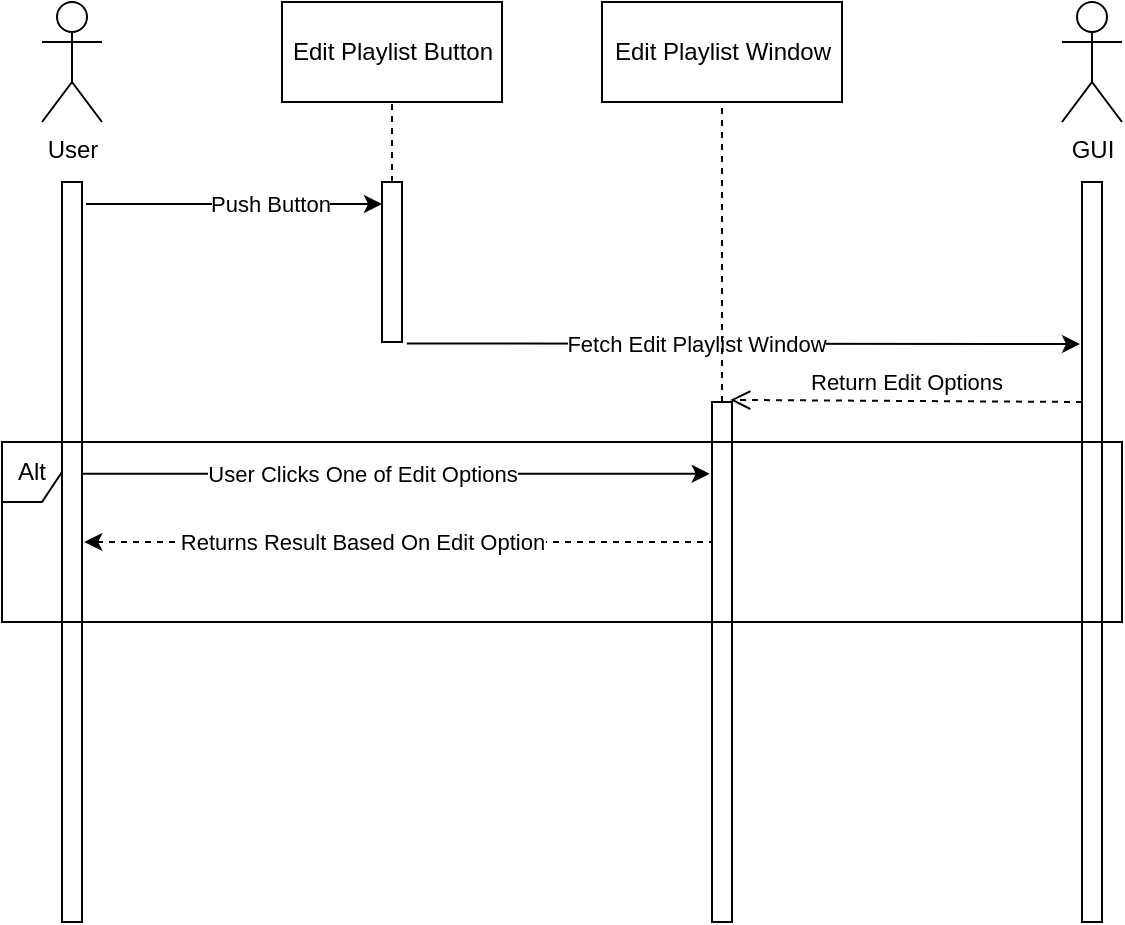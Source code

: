 <mxfile version="13.3.5" type="github">
  <diagram id="9RONjwcvx1r0rOUadG8E" name="Page-1">
    <mxGraphModel dx="1185" dy="668" grid="1" gridSize="10" guides="1" tooltips="1" connect="1" arrows="1" fold="1" page="1" pageScale="1" pageWidth="850" pageHeight="1100" math="0" shadow="0">
      <root>
        <mxCell id="0" />
        <mxCell id="1" parent="0" />
        <mxCell id="sRlAr93dhdMhrqp7foEI-1" value="User" style="shape=umlActor;verticalLabelPosition=bottom;labelBackgroundColor=#ffffff;verticalAlign=top;html=1;" vertex="1" parent="1">
          <mxGeometry x="80" y="60" width="30" height="60" as="geometry" />
        </mxCell>
        <mxCell id="sRlAr93dhdMhrqp7foEI-4" value="Edit Playlist Button" style="html=1;" vertex="1" parent="1">
          <mxGeometry x="200" y="60" width="110" height="50" as="geometry" />
        </mxCell>
        <mxCell id="sRlAr93dhdMhrqp7foEI-7" value="Edit Playlist Window" style="html=1;" vertex="1" parent="1">
          <mxGeometry x="360" y="60" width="120" height="50" as="geometry" />
        </mxCell>
        <mxCell id="sRlAr93dhdMhrqp7foEI-8" value="GUI" style="shape=umlActor;verticalLabelPosition=bottom;labelBackgroundColor=#ffffff;verticalAlign=top;html=1;" vertex="1" parent="1">
          <mxGeometry x="590" y="60" width="30" height="60" as="geometry" />
        </mxCell>
        <mxCell id="sRlAr93dhdMhrqp7foEI-14" value="" style="html=1;points=[];perimeter=orthogonalPerimeter;" vertex="1" parent="1">
          <mxGeometry x="90" y="150" width="10" height="370" as="geometry" />
        </mxCell>
        <mxCell id="sRlAr93dhdMhrqp7foEI-15" value="" style="html=1;points=[];perimeter=orthogonalPerimeter;" vertex="1" parent="1">
          <mxGeometry x="600" y="150" width="10" height="370" as="geometry" />
        </mxCell>
        <mxCell id="sRlAr93dhdMhrqp7foEI-16" value="" style="endArrow=classic;html=1;" edge="1" parent="1">
          <mxGeometry width="50" height="50" relative="1" as="geometry">
            <mxPoint x="102" y="161" as="sourcePoint" />
            <mxPoint x="250" y="161" as="targetPoint" />
          </mxGeometry>
        </mxCell>
        <mxCell id="sRlAr93dhdMhrqp7foEI-30" value="Push Button" style="edgeLabel;html=1;align=center;verticalAlign=middle;resizable=0;points=[];" vertex="1" connectable="0" parent="sRlAr93dhdMhrqp7foEI-16">
          <mxGeometry x="0.242" relative="1" as="geometry">
            <mxPoint as="offset" />
          </mxGeometry>
        </mxCell>
        <mxCell id="sRlAr93dhdMhrqp7foEI-17" value="" style="html=1;points=[];perimeter=orthogonalPerimeter;" vertex="1" parent="1">
          <mxGeometry x="250" y="150" width="10" height="80" as="geometry" />
        </mxCell>
        <mxCell id="sRlAr93dhdMhrqp7foEI-18" value="" style="endArrow=none;dashed=1;html=1;entryX=0.5;entryY=1;entryDx=0;entryDy=0;" edge="1" parent="1" target="sRlAr93dhdMhrqp7foEI-4">
          <mxGeometry width="50" height="50" relative="1" as="geometry">
            <mxPoint x="255" y="150" as="sourcePoint" />
            <mxPoint x="400" y="160" as="targetPoint" />
          </mxGeometry>
        </mxCell>
        <mxCell id="sRlAr93dhdMhrqp7foEI-19" value="" style="html=1;points=[];perimeter=orthogonalPerimeter;" vertex="1" parent="1">
          <mxGeometry x="415" y="260" width="10" height="260" as="geometry" />
        </mxCell>
        <mxCell id="sRlAr93dhdMhrqp7foEI-20" value="" style="endArrow=classic;html=1;exitX=1.245;exitY=1.009;exitDx=0;exitDy=0;exitPerimeter=0;" edge="1" parent="1" source="sRlAr93dhdMhrqp7foEI-17">
          <mxGeometry width="50" height="50" relative="1" as="geometry">
            <mxPoint x="310" y="260" as="sourcePoint" />
            <mxPoint x="599" y="231" as="targetPoint" />
          </mxGeometry>
        </mxCell>
        <mxCell id="sRlAr93dhdMhrqp7foEI-24" value="Fetch Edit Playlist Window" style="edgeLabel;html=1;align=center;verticalAlign=middle;resizable=0;points=[];" vertex="1" connectable="0" parent="sRlAr93dhdMhrqp7foEI-20">
          <mxGeometry x="-0.143" relative="1" as="geometry">
            <mxPoint as="offset" />
          </mxGeometry>
        </mxCell>
        <mxCell id="sRlAr93dhdMhrqp7foEI-22" value="" style="endArrow=none;dashed=1;html=1;entryX=0.5;entryY=1;entryDx=0;entryDy=0;" edge="1" parent="1" source="sRlAr93dhdMhrqp7foEI-19" target="sRlAr93dhdMhrqp7foEI-7">
          <mxGeometry width="50" height="50" relative="1" as="geometry">
            <mxPoint x="430" y="200" as="sourcePoint" />
            <mxPoint x="480" y="150" as="targetPoint" />
          </mxGeometry>
        </mxCell>
        <mxCell id="sRlAr93dhdMhrqp7foEI-26" value="Return Edit Options" style="html=1;verticalAlign=bottom;endArrow=open;dashed=1;endSize=8;entryX=0.914;entryY=-0.004;entryDx=0;entryDy=0;entryPerimeter=0;" edge="1" parent="1" target="sRlAr93dhdMhrqp7foEI-19">
          <mxGeometry relative="1" as="geometry">
            <mxPoint x="600" y="260" as="sourcePoint" />
            <mxPoint x="520" y="260" as="targetPoint" />
          </mxGeometry>
        </mxCell>
        <mxCell id="sRlAr93dhdMhrqp7foEI-27" value="Alt" style="shape=umlFrame;whiteSpace=wrap;html=1;width=30;height=30;" vertex="1" parent="1">
          <mxGeometry x="60" y="280" width="560" height="90" as="geometry" />
        </mxCell>
        <mxCell id="sRlAr93dhdMhrqp7foEI-33" value="" style="endArrow=classic;html=1;entryX=-0.114;entryY=0.138;entryDx=0;entryDy=0;entryPerimeter=0;" edge="1" parent="1" source="sRlAr93dhdMhrqp7foEI-14" target="sRlAr93dhdMhrqp7foEI-19">
          <mxGeometry width="50" height="50" relative="1" as="geometry">
            <mxPoint x="104" y="260" as="sourcePoint" />
            <mxPoint x="190" y="320" as="targetPoint" />
          </mxGeometry>
        </mxCell>
        <mxCell id="sRlAr93dhdMhrqp7foEI-34" value="User Clicks One of Edit Options" style="edgeLabel;html=1;align=center;verticalAlign=middle;resizable=0;points=[];" vertex="1" connectable="0" parent="sRlAr93dhdMhrqp7foEI-33">
          <mxGeometry x="-0.253" relative="1" as="geometry">
            <mxPoint x="22.86" as="offset" />
          </mxGeometry>
        </mxCell>
        <mxCell id="sRlAr93dhdMhrqp7foEI-36" value="" style="endArrow=none;html=1;entryX=-0.114;entryY=0.138;entryDx=0;entryDy=0;entryPerimeter=0;dashed=1;startArrow=classic;startFill=1;endFill=0;" edge="1" parent="1">
          <mxGeometry width="50" height="50" relative="1" as="geometry">
            <mxPoint x="101.14" y="330" as="sourcePoint" />
            <mxPoint x="415.0" y="330" as="targetPoint" />
          </mxGeometry>
        </mxCell>
        <mxCell id="sRlAr93dhdMhrqp7foEI-37" value="Returns Result Based On Edit Option" style="edgeLabel;html=1;align=center;verticalAlign=middle;resizable=0;points=[];" vertex="1" connectable="0" parent="sRlAr93dhdMhrqp7foEI-36">
          <mxGeometry x="-0.253" relative="1" as="geometry">
            <mxPoint x="21.72" as="offset" />
          </mxGeometry>
        </mxCell>
      </root>
    </mxGraphModel>
  </diagram>
</mxfile>
